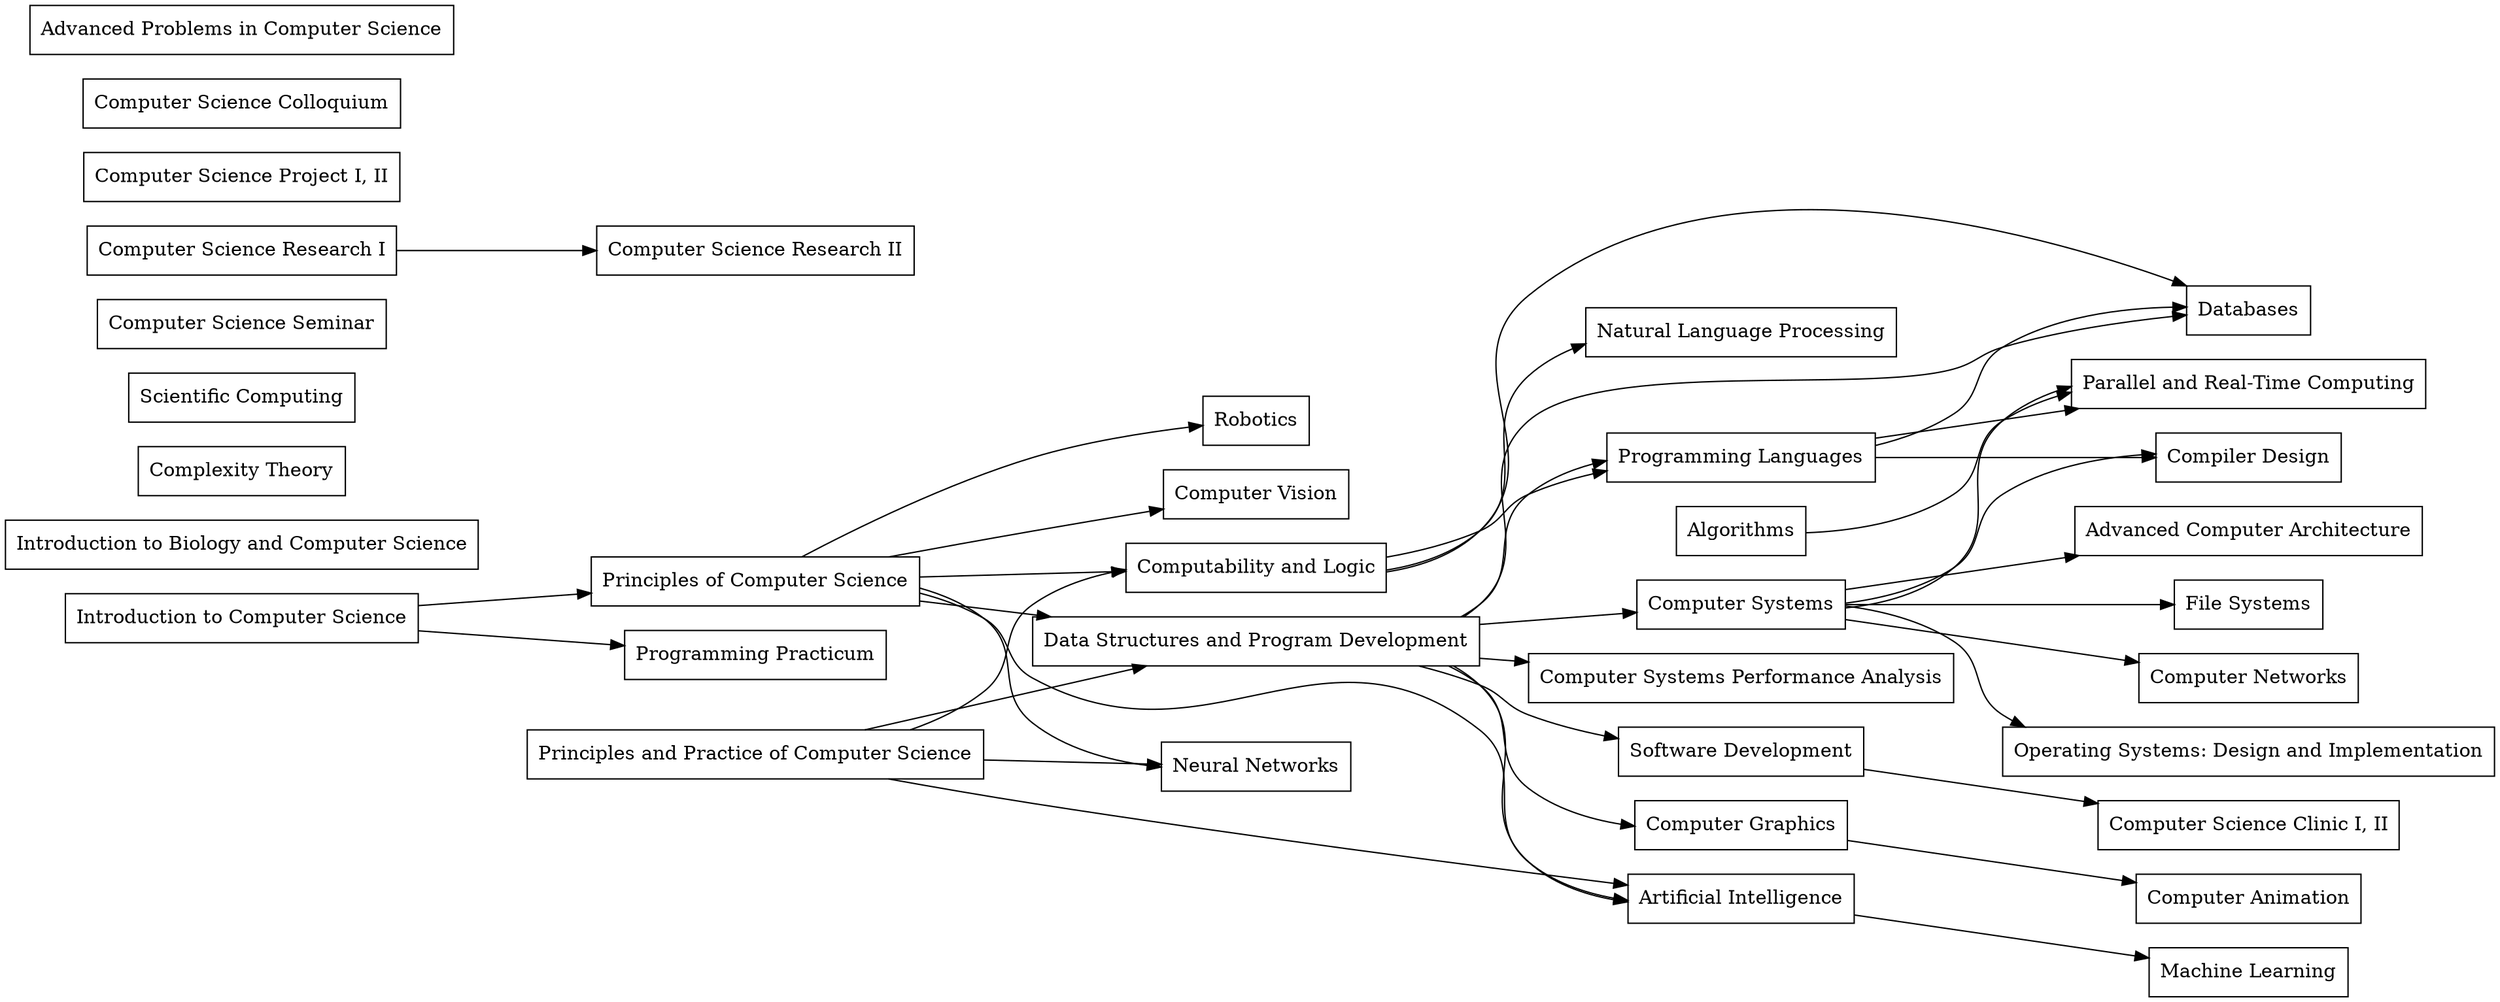 digraph 
  {
    rankdir = LR;
    node [ shape = box ];
    "CS5"                [ label = "Introduction to Computer Science" ];
    "CS5GR"              [ label = "Introduction to Biology and Computer Science" ];
    "CS42"               [ label = "Principles and Practice of Computer Science" ];
    "CS60"               [ label = "Principles of Computer Science" ];
    "CS70"               [ label = "Data Structures and Program Development" ];
    "CS81"               [ label = "Computability and Logic" ];
    "CS105"              [ label = "Computer Systems" ];
    "CS121"              [ label = "Software Development" ];
    "CS125"              [ label = "Computer Networks" ];
    "CS131"              [ label = "Programming Languages" ];
    "CS132"              [ label = "Compiler Design" ];
    "CS133"              [ label = "Databases"  ];
    "CS134"              [ label = "Operating Systems: Design and Implementation" ];
    "CS136"              [ label = "Advanced Computer Architecture" ];
    "CS137"              [ label = "File Systems" ];
    "CS140"              [ label = "Algorithms" ];
    "CS142"              [ label = "Complexity Theory" ];
    "CS144"              [ label = "Scientific Computing" ];
    "CS147"              [ label = "Computer Systems Performance Analysis" ];
    "CS151"              [ label = "Artificial Intelligence" ];
    "CS152"              [ label = "Neural Networks" ];
    "CS153"              [ label = "Computer Vision" ];
    "CS154"              [ label = "Robotics"   ];
    "CS155"              [ label = "Computer Graphics" ];
    "CS156"              [ label = "Parallel and Real-Time Computing" ];
    "CS157"              [ label = "Computer Animation" ];
    "CS158"              [ label = "Machine Learning" ];
    "CS159"              [ label = "Natural Language Processing" ];
    "CS181-182"          [ label = "Computer Science Seminar" ];
    "CS183-184"          [ label = "Computer Science Clinic I, II" ];
    "CS185"              [ label = "Computer Science Research I" ];
    "CS186"              [ label = "Computer Science Research II" ];
    "CS189"              [ label = "Programming Practicum" ];
    "CS191-192"          [ label = "Computer Science Project I, II" ];
    "CS195"              [ label = "Computer Science Colloquium" ];
    "CS197-198"          [ label = "Advanced Problems in Computer Science" ];
    "CS5" -> "CS60";
    "CS42" -> "CS70";
    "CS60" -> "CS70";
    "CS42" -> "CS81";
    "CS60" -> "CS81";
    "CS70" -> "CS105";
    "CS70" -> "CS121";
    "CS105" -> "CS125";
    "CS70" -> "CS131";
    "CS81" -> "CS131";
    "CS105" -> "CS132";
    "CS131" -> "CS132";
    "CS70" -> "CS133";
    "CS81" -> "CS133";
    "CS131" -> "CS133";
    "CS105" -> "CS134";
    "CS105" -> "CS136";
    "CS105" -> "CS137";
    "CS70" -> "CS147";
    "CS42" -> "CS151";
    "CS60" -> "CS151";
    "CS70" -> "CS151";
    "CS42" -> "CS152";
    "CS60" -> "CS152";
    "CS60" -> "CS153";
    "CS60" -> "CS154";
    "CS70" -> "CS155";
    "CS105" -> "CS156";
    "CS140" -> "CS156";
    "CS131" -> "CS156";
    "CS155" -> "CS157";
    "CS151" -> "CS158";
    "CS81" -> "CS159";
    "CS121" -> "CS183-184";
    "CS185" -> "CS186";
    "CS5" -> "CS189";
  }
